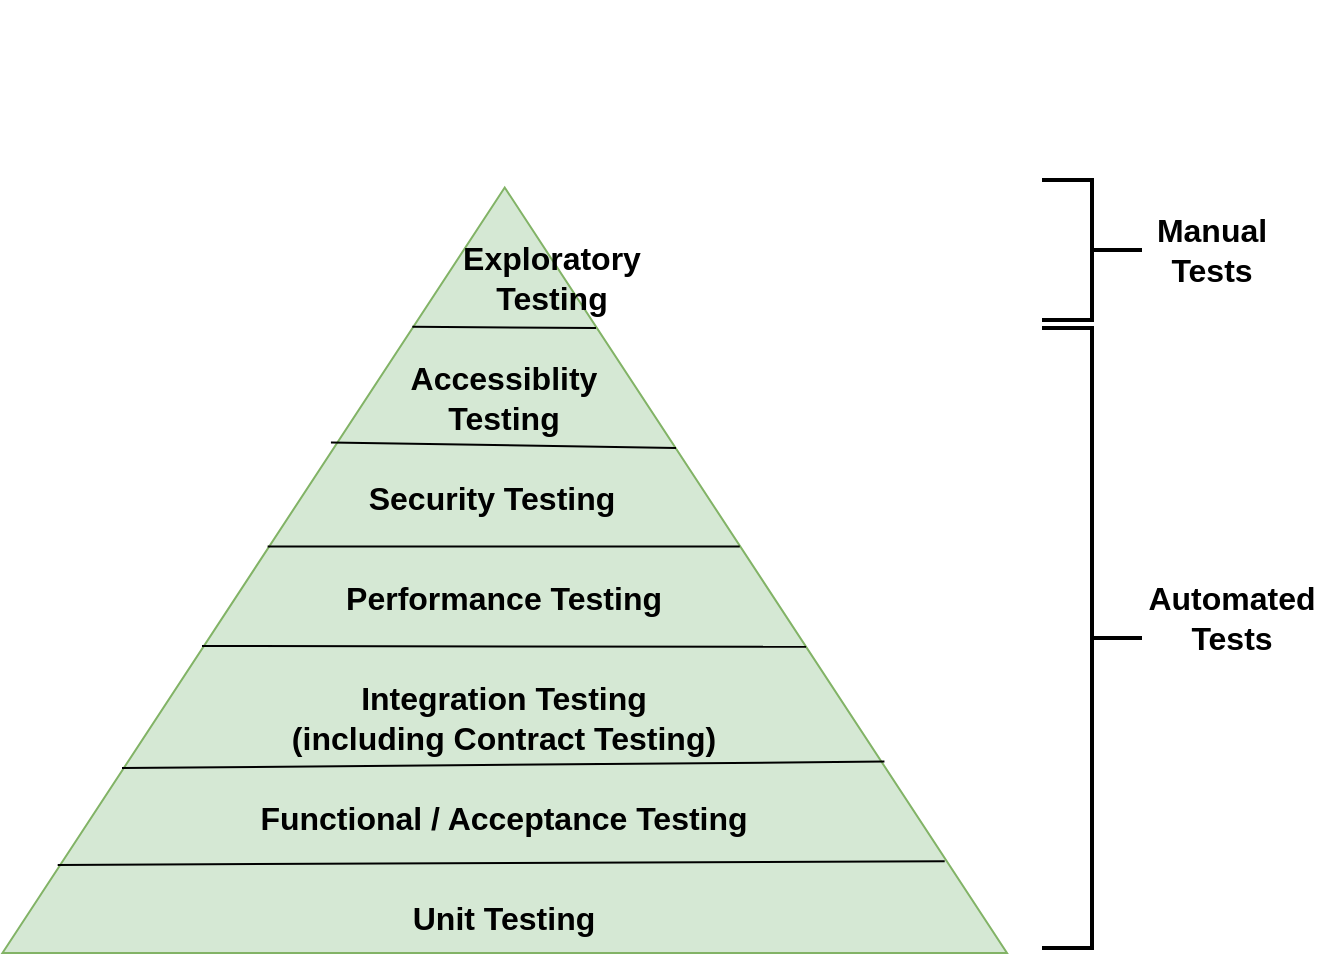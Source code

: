 <mxfile version="24.7.1" type="device">
  <diagram name="Page-1" id="eNWVcyGNm3jdzUYX6sX2">
    <mxGraphModel dx="794" dy="1546" grid="1" gridSize="10" guides="1" tooltips="1" connect="1" arrows="1" fold="1" page="1" pageScale="1" pageWidth="850" pageHeight="1100" math="0" shadow="0">
      <root>
        <mxCell id="0" />
        <mxCell id="1" parent="0" />
        <mxCell id="GbKcFUrJrLiDklxQM-Be-2" value="" style="triangle;whiteSpace=wrap;html=1;rotation=-90;fillColor=#d5e8d4;strokeColor=#82b366;" vertex="1" parent="1">
          <mxGeometry x="160" y="-40" width="382.72" height="502.26" as="geometry" />
        </mxCell>
        <mxCell id="GbKcFUrJrLiDklxQM-Be-3" value="" style="endArrow=none;html=1;rounded=0;entryX=0.12;entryY=0.938;entryDx=0;entryDy=0;entryPerimeter=0;exitX=0.115;exitY=0.055;exitDx=0;exitDy=0;exitPerimeter=0;" edge="1" parent="1" source="GbKcFUrJrLiDklxQM-Be-2" target="GbKcFUrJrLiDklxQM-Be-2">
          <mxGeometry width="50" height="50" relative="1" as="geometry">
            <mxPoint x="140.0" y="359.38" as="sourcePoint" />
            <mxPoint x="556.373" y="358.998" as="targetPoint" />
          </mxGeometry>
        </mxCell>
        <mxCell id="GbKcFUrJrLiDklxQM-Be-4" value="" style="endArrow=none;html=1;rounded=0;entryX=0.4;entryY=0.8;entryDx=0;entryDy=0;entryPerimeter=0;" edge="1" parent="1" target="GbKcFUrJrLiDklxQM-Be-2">
          <mxGeometry width="50" height="50" relative="1" as="geometry">
            <mxPoint x="200" y="249" as="sourcePoint" />
            <mxPoint x="533.46" y="250" as="targetPoint" />
          </mxGeometry>
        </mxCell>
        <mxCell id="GbKcFUrJrLiDklxQM-Be-5" value="" style="endArrow=none;html=1;rounded=0;entryX=0.531;entryY=0.728;entryDx=0;entryDy=0;entryPerimeter=0;exitX=0.531;exitY=0.258;exitDx=0;exitDy=0;exitPerimeter=0;" edge="1" parent="1">
          <mxGeometry width="50" height="50" relative="1" as="geometry">
            <mxPoint x="232.813" y="199.266" as="sourcePoint" />
            <mxPoint x="468.875" y="199.266" as="targetPoint" />
          </mxGeometry>
        </mxCell>
        <mxCell id="GbKcFUrJrLiDklxQM-Be-6" value="" style="endArrow=none;html=1;rounded=0;entryX=0.17;entryY=0.913;entryDx=0;entryDy=0;entryPerimeter=0;exitX=0.667;exitY=0.327;exitDx=0;exitDy=0;exitPerimeter=0;" edge="1" parent="1" source="GbKcFUrJrLiDklxQM-Be-2">
          <mxGeometry width="50" height="50" relative="1" as="geometry">
            <mxPoint x="270" y="150" as="sourcePoint" />
            <mxPoint x="437" y="150" as="targetPoint" />
          </mxGeometry>
        </mxCell>
        <mxCell id="GbKcFUrJrLiDklxQM-Be-7" value="" style="endArrow=none;html=1;rounded=0;entryX=0.17;entryY=0.913;entryDx=0;entryDy=0;entryPerimeter=0;exitX=0.818;exitY=0.408;exitDx=0;exitDy=0;exitPerimeter=0;" edge="1" parent="1" source="GbKcFUrJrLiDklxQM-Be-2">
          <mxGeometry width="50" height="50" relative="1" as="geometry">
            <mxPoint x="230" y="90" as="sourcePoint" />
            <mxPoint x="397" y="90" as="targetPoint" />
          </mxGeometry>
        </mxCell>
        <mxCell id="GbKcFUrJrLiDklxQM-Be-8" value="Unit Testing" style="text;strokeColor=none;align=center;fillColor=none;html=1;verticalAlign=middle;whiteSpace=wrap;rounded=0;fontSize=16;fontStyle=1" vertex="1" parent="1">
          <mxGeometry x="226.36" y="370" width="250" height="30" as="geometry" />
        </mxCell>
        <mxCell id="GbKcFUrJrLiDklxQM-Be-9" value="Functional / Acceptance Testing" style="text;strokeColor=none;align=center;fillColor=none;html=1;verticalAlign=middle;whiteSpace=wrap;rounded=0;fontSize=16;fontStyle=1" vertex="1" parent="1">
          <mxGeometry x="226.36" y="320" width="250" height="30" as="geometry" />
        </mxCell>
        <mxCell id="GbKcFUrJrLiDklxQM-Be-10" value="Integration Testing&lt;br&gt;(including Contract Testing)" style="text;strokeColor=none;align=center;fillColor=none;html=1;verticalAlign=middle;whiteSpace=wrap;rounded=0;fontSize=16;fontStyle=1" vertex="1" parent="1">
          <mxGeometry x="226.36" y="270" width="250" height="30" as="geometry" />
        </mxCell>
        <mxCell id="GbKcFUrJrLiDklxQM-Be-11" value="Performance Testing" style="text;strokeColor=none;align=center;fillColor=none;html=1;verticalAlign=middle;whiteSpace=wrap;rounded=0;fontSize=16;fontStyle=1" vertex="1" parent="1">
          <mxGeometry x="226.36" y="210" width="250" height="30" as="geometry" />
        </mxCell>
        <mxCell id="GbKcFUrJrLiDklxQM-Be-12" value="Accessiblity&lt;br&gt;Testing" style="text;strokeColor=none;align=center;fillColor=none;html=1;verticalAlign=middle;whiteSpace=wrap;rounded=0;fontSize=16;fontStyle=1" vertex="1" parent="1">
          <mxGeometry x="226.36" y="110" width="250" height="30" as="geometry" />
        </mxCell>
        <mxCell id="GbKcFUrJrLiDklxQM-Be-13" value="Security Testing" style="text;strokeColor=none;align=center;fillColor=none;html=1;verticalAlign=middle;whiteSpace=wrap;rounded=0;fontSize=16;fontStyle=1" vertex="1" parent="1">
          <mxGeometry x="220" y="160" width="250" height="30" as="geometry" />
        </mxCell>
        <mxCell id="GbKcFUrJrLiDklxQM-Be-14" value="Exploratory &lt;br&gt;Testing" style="text;strokeColor=none;align=center;fillColor=none;html=1;verticalAlign=middle;whiteSpace=wrap;rounded=0;fontSize=16;fontStyle=1" vertex="1" parent="1">
          <mxGeometry x="250" y="50" width="250" height="30" as="geometry" />
        </mxCell>
        <mxCell id="GbKcFUrJrLiDklxQM-Be-15" value="" style="endArrow=none;html=1;rounded=0;entryX=0.25;entryY=0.878;entryDx=0;entryDy=0;entryPerimeter=0;exitX=0.346;exitY=0.159;exitDx=0;exitDy=0;exitPerimeter=0;" edge="1" parent="1" target="GbKcFUrJrLiDklxQM-Be-2">
          <mxGeometry width="50" height="50" relative="1" as="geometry">
            <mxPoint x="160" y="310" as="sourcePoint" />
            <mxPoint x="497" y="310" as="targetPoint" />
          </mxGeometry>
        </mxCell>
        <mxCell id="GbKcFUrJrLiDklxQM-Be-18" value="" style="strokeWidth=2;html=1;shape=mxgraph.flowchart.annotation_2;align=left;labelPosition=right;pointerEvents=1;direction=west;" vertex="1" parent="1">
          <mxGeometry x="620" y="90" width="50" height="310" as="geometry" />
        </mxCell>
        <mxCell id="GbKcFUrJrLiDklxQM-Be-19" value="Automated Tests" style="text;strokeColor=none;align=center;fillColor=none;html=1;verticalAlign=middle;whiteSpace=wrap;rounded=0;fontSize=16;fontStyle=1;direction=south;" vertex="1" parent="1">
          <mxGeometry x="700" y="110" width="30" height="250" as="geometry" />
        </mxCell>
        <mxCell id="GbKcFUrJrLiDklxQM-Be-21" value="" style="strokeWidth=2;html=1;shape=mxgraph.flowchart.annotation_2;align=left;labelPosition=right;pointerEvents=1;direction=west;" vertex="1" parent="1">
          <mxGeometry x="620" y="16" width="50" height="70" as="geometry" />
        </mxCell>
        <mxCell id="GbKcFUrJrLiDklxQM-Be-23" value="Manual Tests" style="text;strokeColor=none;align=center;fillColor=none;html=1;verticalAlign=middle;whiteSpace=wrap;rounded=0;fontSize=16;fontStyle=1;direction=south;" vertex="1" parent="1">
          <mxGeometry x="690" y="-74" width="30" height="250" as="geometry" />
        </mxCell>
      </root>
    </mxGraphModel>
  </diagram>
</mxfile>
